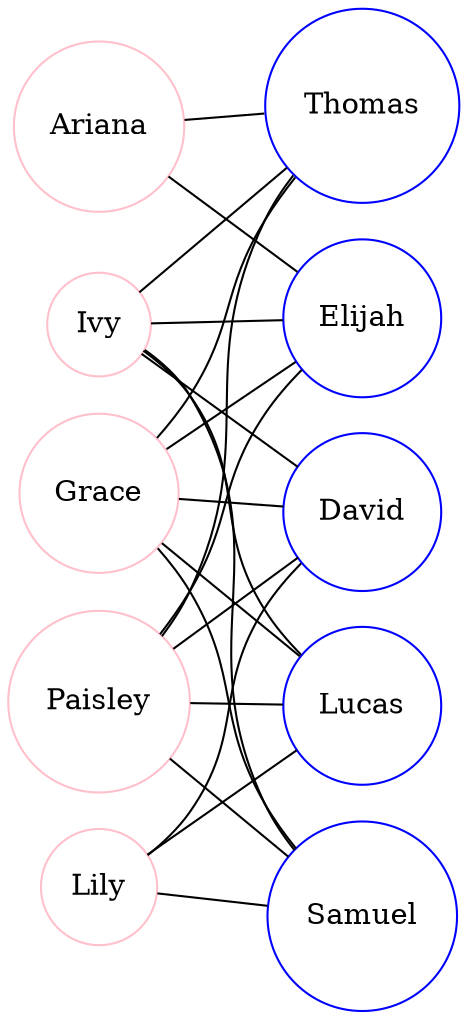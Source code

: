 graph G {
  rankdir=LR;
  node [shape=circle];
  "Lily" [color=pink];
  "Ariana" [color=pink];
  "Ivy" [color=pink];
  "Grace" [color=pink];
  "Paisley" [color=pink];
  "David" [color=blue];
  "Elijah" [color=blue];
  "Lucas" [color=blue];
  "Thomas" [color=blue];
  "Samuel" [color=blue];
  "Lily" -- "Lucas";
  "Lily" -- "Samuel";
  "Lily" -- "David";
  "Ariana" -- "Thomas";
  "Ariana" -- "Elijah";
  "Ivy" -- "Lucas";
  "Ivy" -- "David";
  "Ivy" -- "Elijah";
  "Ivy" -- "Thomas";
  "Ivy" -- "Samuel";
  "Grace" -- "Lucas";
  "Grace" -- "Samuel";
  "Grace" -- "David";
  "Grace" -- "Elijah";
  "Grace" -- "Thomas";
  "Paisley" -- "Thomas";
  "Paisley" -- "Lucas";
  "Paisley" -- "Samuel";
  "Paisley" -- "David";
  "Paisley" -- "Elijah";
}
